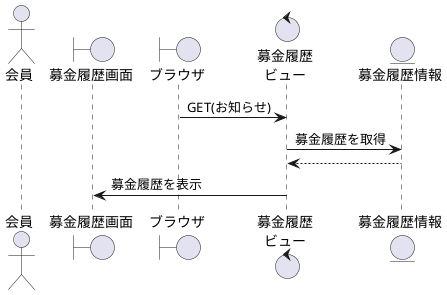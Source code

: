 @startuml Moneyhistory
 
actor "会員" as user
boundary "募金履歴画面" as Moneyhistorys
boundary "ブラウザ" as brz
control "募金履歴\nビュー" as Moneyhistoryv
entity "募金履歴情報" as Moneyhistory
 
brz -> Moneyhistoryv: GET(お知らせ)
Moneyhistoryv -> Moneyhistory: 募金履歴を取得
Moneyhistoryv <-- Moneyhistory:
Moneyhistorys <- Moneyhistoryv:募金履歴を表示
 
@enduml